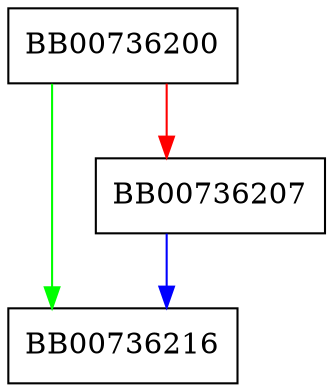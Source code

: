 digraph def_is_number {
  node [shape="box"];
  graph [splines=ortho];
  BB00736200 -> BB00736216 [color="green"];
  BB00736200 -> BB00736207 [color="red"];
  BB00736207 -> BB00736216 [color="blue"];
}